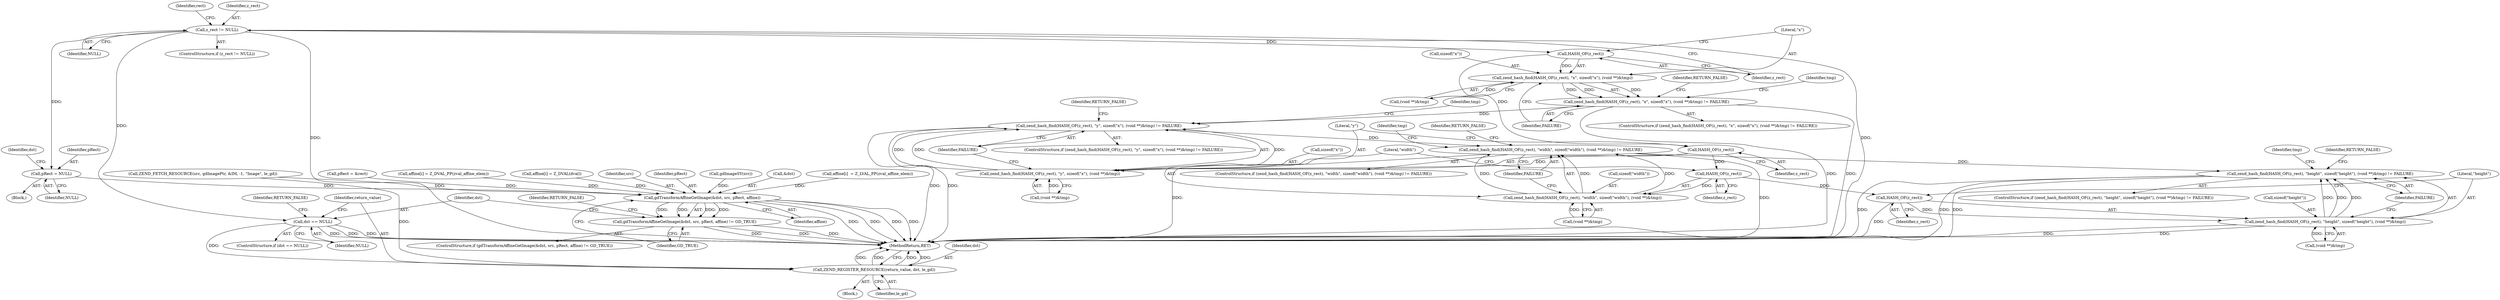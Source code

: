 digraph "0_php-src_2938329ce19cb8c4197dec146c3ec887c6f61d01_2@pointer" {
"1000211" [label="(Call,z_rect != NULL)"];
"1000218" [label="(Call,HASH_OF(z_rect))"];
"1000217" [label="(Call,zend_hash_find(HASH_OF(z_rect), \"x\", sizeof(\"x\"), (void **)&tmp))"];
"1000216" [label="(Call,zend_hash_find(HASH_OF(z_rect), \"x\", sizeof(\"x\"), (void **)&tmp) != FAILURE)"];
"1000265" [label="(Call,zend_hash_find(HASH_OF(z_rect), \"y\", sizeof(\"x\"), (void **)&tmp) != FAILURE)"];
"1000314" [label="(Call,zend_hash_find(HASH_OF(z_rect), \"width\", sizeof(\"width\"), (void **)&tmp) != FAILURE)"];
"1000363" [label="(Call,zend_hash_find(HASH_OF(z_rect), \"height\", sizeof(\"height\"), (void **)&tmp) != FAILURE)"];
"1000267" [label="(Call,HASH_OF(z_rect))"];
"1000266" [label="(Call,zend_hash_find(HASH_OF(z_rect), \"y\", sizeof(\"x\"), (void **)&tmp))"];
"1000316" [label="(Call,HASH_OF(z_rect))"];
"1000315" [label="(Call,zend_hash_find(HASH_OF(z_rect), \"width\", sizeof(\"width\"), (void **)&tmp))"];
"1000365" [label="(Call,HASH_OF(z_rect))"];
"1000364" [label="(Call,zend_hash_find(HASH_OF(z_rect), \"height\", sizeof(\"height\"), (void **)&tmp))"];
"1000441" [label="(Call,pRect = NULL)"];
"1000446" [label="(Call,gdTransformAffineGetImage(&dst, src, pRect, affine))"];
"1000445" [label="(Call,gdTransformAffineGetImage(&dst, src, pRect, affine) != GD_TRUE)"];
"1000456" [label="(Call,dst == NULL)"];
"1000463" [label="(Call,ZEND_REGISTER_RESOURCE(return_value, dst, le_gd))"];
"1000211" [label="(Call,z_rect != NULL)"];
"1000367" [label="(Literal,\"height\")"];
"1000451" [label="(Identifier,affine)"];
"1000363" [label="(Call,zend_hash_find(HASH_OF(z_rect), \"height\", sizeof(\"height\"), (void **)&tmp) != FAILURE)"];
"1000366" [label="(Identifier,z_rect)"];
"1000374" [label="(Identifier,FAILURE)"];
"1000370" [label="(Call,(void **)&tmp)"];
"1000263" [label="(Identifier,RETURN_FALSE)"];
"1000219" [label="(Identifier,z_rect)"];
"1000444" [label="(ControlStructure,if (gdTransformAffineGetImage(&dst, src, pRect, affine) != GD_TRUE))"];
"1000462" [label="(Block,)"];
"1000419" [label="(Identifier,rect)"];
"1000441" [label="(Call,pRect = NULL)"];
"1000216" [label="(Call,zend_hash_find(HASH_OF(z_rect), \"x\", sizeof(\"x\"), (void **)&tmp) != FAILURE)"];
"1000365" [label="(Call,HASH_OF(z_rect))"];
"1000443" [label="(Identifier,NULL)"];
"1000267" [label="(Call,HASH_OF(z_rect))"];
"1000458" [label="(Identifier,NULL)"];
"1000266" [label="(Call,zend_hash_find(HASH_OF(z_rect), \"y\", sizeof(\"x\"), (void **)&tmp))"];
"1000325" [label="(Identifier,FAILURE)"];
"1000317" [label="(Identifier,z_rect)"];
"1000276" [label="(Identifier,FAILURE)"];
"1000227" [label="(Identifier,FAILURE)"];
"1000448" [label="(Identifier,dst)"];
"1000313" [label="(ControlStructure,if (zend_hash_find(HASH_OF(z_rect), \"width\", sizeof(\"width\"), (void **)&tmp) != FAILURE))"];
"1000411" [label="(Call,pRect = &rect)"];
"1000272" [label="(Call,(void **)&tmp)"];
"1000221" [label="(Call,sizeof(\"x\"))"];
"1000379" [label="(Identifier,tmp)"];
"1000281" [label="(Identifier,tmp)"];
"1000410" [label="(Identifier,RETURN_FALSE)"];
"1000212" [label="(Identifier,z_rect)"];
"1000316" [label="(Call,HASH_OF(z_rect))"];
"1000368" [label="(Call,sizeof(\"height\"))"];
"1000126" [label="(Call,ZEND_FETCH_RESOURCE(src, gdImagePtr, &IM, -1, \"Image\", le_gd))"];
"1000315" [label="(Call,zend_hash_find(HASH_OF(z_rect), \"width\", sizeof(\"width\"), (void **)&tmp))"];
"1000180" [label="(Call,affine[i] = Z_DVAL_PP(zval_affine_elem))"];
"1000201" [label="(Call,affine[i] = Z_DVAL(dval))"];
"1000455" [label="(ControlStructure,if (dst == NULL))"];
"1000466" [label="(Identifier,le_gd)"];
"1000218" [label="(Call,HASH_OF(z_rect))"];
"1000330" [label="(Identifier,tmp)"];
"1000416" [label="(Block,)"];
"1000445" [label="(Call,gdTransformAffineGetImage(&dst, src, pRect, affine) != GD_TRUE)"];
"1000452" [label="(Identifier,GD_TRUE)"];
"1000454" [label="(Identifier,RETURN_FALSE)"];
"1000457" [label="(Identifier,dst)"];
"1000465" [label="(Identifier,dst)"];
"1000215" [label="(ControlStructure,if (zend_hash_find(HASH_OF(z_rect), \"x\", sizeof(\"x\"), (void **)&tmp) != FAILURE))"];
"1000362" [label="(ControlStructure,if (zend_hash_find(HASH_OF(z_rect), \"height\", sizeof(\"height\"), (void **)&tmp) != FAILURE))"];
"1000270" [label="(Call,sizeof(\"x\"))"];
"1000220" [label="(Literal,\"x\")"];
"1000265" [label="(Call,zend_hash_find(HASH_OF(z_rect), \"y\", sizeof(\"x\"), (void **)&tmp) != FAILURE)"];
"1000361" [label="(Identifier,RETURN_FALSE)"];
"1000364" [label="(Call,zend_hash_find(HASH_OF(z_rect), \"height\", sizeof(\"height\"), (void **)&tmp))"];
"1000449" [label="(Identifier,src)"];
"1000213" [label="(Identifier,NULL)"];
"1000269" [label="(Literal,\"y\")"];
"1000467" [label="(MethodReturn,RET)"];
"1000314" [label="(Call,zend_hash_find(HASH_OF(z_rect), \"width\", sizeof(\"width\"), (void **)&tmp) != FAILURE)"];
"1000463" [label="(Call,ZEND_REGISTER_RESOURCE(return_value, dst, le_gd))"];
"1000232" [label="(Identifier,tmp)"];
"1000223" [label="(Call,(void **)&tmp)"];
"1000450" [label="(Identifier,pRect)"];
"1000439" [label="(Call,gdImageSY(src))"];
"1000210" [label="(ControlStructure,if (z_rect != NULL))"];
"1000264" [label="(ControlStructure,if (zend_hash_find(HASH_OF(z_rect), \"y\", sizeof(\"x\"), (void **)&tmp) != FAILURE))"];
"1000442" [label="(Identifier,pRect)"];
"1000321" [label="(Call,(void **)&tmp)"];
"1000318" [label="(Literal,\"width\")"];
"1000446" [label="(Call,gdTransformAffineGetImage(&dst, src, pRect, affine))"];
"1000460" [label="(Identifier,RETURN_FALSE)"];
"1000312" [label="(Identifier,RETURN_FALSE)"];
"1000268" [label="(Identifier,z_rect)"];
"1000447" [label="(Call,&dst)"];
"1000464" [label="(Identifier,return_value)"];
"1000456" [label="(Call,dst == NULL)"];
"1000319" [label="(Call,sizeof(\"width\"))"];
"1000172" [label="(Call,affine[i]  = Z_LVAL_PP(zval_affine_elem))"];
"1000217" [label="(Call,zend_hash_find(HASH_OF(z_rect), \"x\", sizeof(\"x\"), (void **)&tmp))"];
"1000211" -> "1000210"  [label="AST: "];
"1000211" -> "1000213"  [label="CFG: "];
"1000212" -> "1000211"  [label="AST: "];
"1000213" -> "1000211"  [label="AST: "];
"1000219" -> "1000211"  [label="CFG: "];
"1000419" -> "1000211"  [label="CFG: "];
"1000211" -> "1000467"  [label="DDG: "];
"1000211" -> "1000467"  [label="DDG: "];
"1000211" -> "1000218"  [label="DDG: "];
"1000211" -> "1000441"  [label="DDG: "];
"1000211" -> "1000456"  [label="DDG: "];
"1000218" -> "1000217"  [label="AST: "];
"1000218" -> "1000219"  [label="CFG: "];
"1000219" -> "1000218"  [label="AST: "];
"1000220" -> "1000218"  [label="CFG: "];
"1000218" -> "1000217"  [label="DDG: "];
"1000218" -> "1000267"  [label="DDG: "];
"1000217" -> "1000216"  [label="AST: "];
"1000217" -> "1000223"  [label="CFG: "];
"1000220" -> "1000217"  [label="AST: "];
"1000221" -> "1000217"  [label="AST: "];
"1000223" -> "1000217"  [label="AST: "];
"1000227" -> "1000217"  [label="CFG: "];
"1000217" -> "1000216"  [label="DDG: "];
"1000217" -> "1000216"  [label="DDG: "];
"1000217" -> "1000216"  [label="DDG: "];
"1000223" -> "1000217"  [label="DDG: "];
"1000216" -> "1000215"  [label="AST: "];
"1000216" -> "1000227"  [label="CFG: "];
"1000227" -> "1000216"  [label="AST: "];
"1000232" -> "1000216"  [label="CFG: "];
"1000263" -> "1000216"  [label="CFG: "];
"1000216" -> "1000467"  [label="DDG: "];
"1000216" -> "1000467"  [label="DDG: "];
"1000216" -> "1000265"  [label="DDG: "];
"1000265" -> "1000264"  [label="AST: "];
"1000265" -> "1000276"  [label="CFG: "];
"1000266" -> "1000265"  [label="AST: "];
"1000276" -> "1000265"  [label="AST: "];
"1000281" -> "1000265"  [label="CFG: "];
"1000312" -> "1000265"  [label="CFG: "];
"1000265" -> "1000467"  [label="DDG: "];
"1000265" -> "1000467"  [label="DDG: "];
"1000266" -> "1000265"  [label="DDG: "];
"1000266" -> "1000265"  [label="DDG: "];
"1000266" -> "1000265"  [label="DDG: "];
"1000265" -> "1000314"  [label="DDG: "];
"1000314" -> "1000313"  [label="AST: "];
"1000314" -> "1000325"  [label="CFG: "];
"1000315" -> "1000314"  [label="AST: "];
"1000325" -> "1000314"  [label="AST: "];
"1000330" -> "1000314"  [label="CFG: "];
"1000361" -> "1000314"  [label="CFG: "];
"1000314" -> "1000467"  [label="DDG: "];
"1000314" -> "1000467"  [label="DDG: "];
"1000315" -> "1000314"  [label="DDG: "];
"1000315" -> "1000314"  [label="DDG: "];
"1000315" -> "1000314"  [label="DDG: "];
"1000314" -> "1000363"  [label="DDG: "];
"1000363" -> "1000362"  [label="AST: "];
"1000363" -> "1000374"  [label="CFG: "];
"1000364" -> "1000363"  [label="AST: "];
"1000374" -> "1000363"  [label="AST: "];
"1000379" -> "1000363"  [label="CFG: "];
"1000410" -> "1000363"  [label="CFG: "];
"1000363" -> "1000467"  [label="DDG: "];
"1000363" -> "1000467"  [label="DDG: "];
"1000363" -> "1000467"  [label="DDG: "];
"1000364" -> "1000363"  [label="DDG: "];
"1000364" -> "1000363"  [label="DDG: "];
"1000364" -> "1000363"  [label="DDG: "];
"1000267" -> "1000266"  [label="AST: "];
"1000267" -> "1000268"  [label="CFG: "];
"1000268" -> "1000267"  [label="AST: "];
"1000269" -> "1000267"  [label="CFG: "];
"1000267" -> "1000266"  [label="DDG: "];
"1000267" -> "1000316"  [label="DDG: "];
"1000266" -> "1000272"  [label="CFG: "];
"1000269" -> "1000266"  [label="AST: "];
"1000270" -> "1000266"  [label="AST: "];
"1000272" -> "1000266"  [label="AST: "];
"1000276" -> "1000266"  [label="CFG: "];
"1000272" -> "1000266"  [label="DDG: "];
"1000316" -> "1000315"  [label="AST: "];
"1000316" -> "1000317"  [label="CFG: "];
"1000317" -> "1000316"  [label="AST: "];
"1000318" -> "1000316"  [label="CFG: "];
"1000316" -> "1000315"  [label="DDG: "];
"1000316" -> "1000365"  [label="DDG: "];
"1000315" -> "1000321"  [label="CFG: "];
"1000318" -> "1000315"  [label="AST: "];
"1000319" -> "1000315"  [label="AST: "];
"1000321" -> "1000315"  [label="AST: "];
"1000325" -> "1000315"  [label="CFG: "];
"1000321" -> "1000315"  [label="DDG: "];
"1000365" -> "1000364"  [label="AST: "];
"1000365" -> "1000366"  [label="CFG: "];
"1000366" -> "1000365"  [label="AST: "];
"1000367" -> "1000365"  [label="CFG: "];
"1000365" -> "1000467"  [label="DDG: "];
"1000365" -> "1000364"  [label="DDG: "];
"1000364" -> "1000370"  [label="CFG: "];
"1000367" -> "1000364"  [label="AST: "];
"1000368" -> "1000364"  [label="AST: "];
"1000370" -> "1000364"  [label="AST: "];
"1000374" -> "1000364"  [label="CFG: "];
"1000364" -> "1000467"  [label="DDG: "];
"1000364" -> "1000467"  [label="DDG: "];
"1000370" -> "1000364"  [label="DDG: "];
"1000441" -> "1000416"  [label="AST: "];
"1000441" -> "1000443"  [label="CFG: "];
"1000442" -> "1000441"  [label="AST: "];
"1000443" -> "1000441"  [label="AST: "];
"1000448" -> "1000441"  [label="CFG: "];
"1000441" -> "1000446"  [label="DDG: "];
"1000446" -> "1000445"  [label="AST: "];
"1000446" -> "1000451"  [label="CFG: "];
"1000447" -> "1000446"  [label="AST: "];
"1000449" -> "1000446"  [label="AST: "];
"1000450" -> "1000446"  [label="AST: "];
"1000451" -> "1000446"  [label="AST: "];
"1000452" -> "1000446"  [label="CFG: "];
"1000446" -> "1000467"  [label="DDG: "];
"1000446" -> "1000467"  [label="DDG: "];
"1000446" -> "1000467"  [label="DDG: "];
"1000446" -> "1000467"  [label="DDG: "];
"1000446" -> "1000445"  [label="DDG: "];
"1000446" -> "1000445"  [label="DDG: "];
"1000446" -> "1000445"  [label="DDG: "];
"1000446" -> "1000445"  [label="DDG: "];
"1000439" -> "1000446"  [label="DDG: "];
"1000126" -> "1000446"  [label="DDG: "];
"1000411" -> "1000446"  [label="DDG: "];
"1000180" -> "1000446"  [label="DDG: "];
"1000172" -> "1000446"  [label="DDG: "];
"1000201" -> "1000446"  [label="DDG: "];
"1000445" -> "1000444"  [label="AST: "];
"1000445" -> "1000452"  [label="CFG: "];
"1000452" -> "1000445"  [label="AST: "];
"1000454" -> "1000445"  [label="CFG: "];
"1000457" -> "1000445"  [label="CFG: "];
"1000445" -> "1000467"  [label="DDG: "];
"1000445" -> "1000467"  [label="DDG: "];
"1000445" -> "1000467"  [label="DDG: "];
"1000456" -> "1000455"  [label="AST: "];
"1000456" -> "1000458"  [label="CFG: "];
"1000457" -> "1000456"  [label="AST: "];
"1000458" -> "1000456"  [label="AST: "];
"1000460" -> "1000456"  [label="CFG: "];
"1000464" -> "1000456"  [label="CFG: "];
"1000456" -> "1000467"  [label="DDG: "];
"1000456" -> "1000467"  [label="DDG: "];
"1000456" -> "1000467"  [label="DDG: "];
"1000456" -> "1000463"  [label="DDG: "];
"1000463" -> "1000462"  [label="AST: "];
"1000463" -> "1000466"  [label="CFG: "];
"1000464" -> "1000463"  [label="AST: "];
"1000465" -> "1000463"  [label="AST: "];
"1000466" -> "1000463"  [label="AST: "];
"1000467" -> "1000463"  [label="CFG: "];
"1000463" -> "1000467"  [label="DDG: "];
"1000463" -> "1000467"  [label="DDG: "];
"1000463" -> "1000467"  [label="DDG: "];
"1000463" -> "1000467"  [label="DDG: "];
"1000126" -> "1000463"  [label="DDG: "];
}
